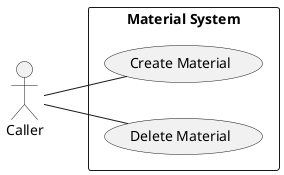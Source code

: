 @startuml MaterialSubSystem

left to right direction
skinparam packageStyle rectangle

actor Caller

rectangle "Material System" {
    Caller -- (Create Material)
    Caller -- (Delete Material)
}

@enduml